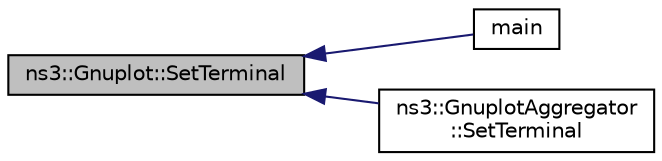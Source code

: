 digraph "ns3::Gnuplot::SetTerminal"
{
  edge [fontname="Helvetica",fontsize="10",labelfontname="Helvetica",labelfontsize="10"];
  node [fontname="Helvetica",fontsize="10",shape=record];
  rankdir="LR";
  Node1 [label="ns3::Gnuplot::SetTerminal",height=0.2,width=0.4,color="black", fillcolor="grey75", style="filled", fontcolor="black"];
  Node1 -> Node2 [dir="back",color="midnightblue",fontsize="10",style="solid"];
  Node2 [label="main",height=0.2,width=0.4,color="black", fillcolor="white", style="filled",URL="$d1/d40/lr-wpan-error-distance-plot_8cc.html#a0ddf1224851353fc92bfbff6f499fa97"];
  Node1 -> Node3 [dir="back",color="midnightblue",fontsize="10",style="solid"];
  Node3 [label="ns3::GnuplotAggregator\l::SetTerminal",height=0.2,width=0.4,color="black", fillcolor="white", style="filled",URL="$de/d0b/classns3_1_1GnuplotAggregator.html#aa2baf977d56457f8ddd90bb9e894330c"];
}
